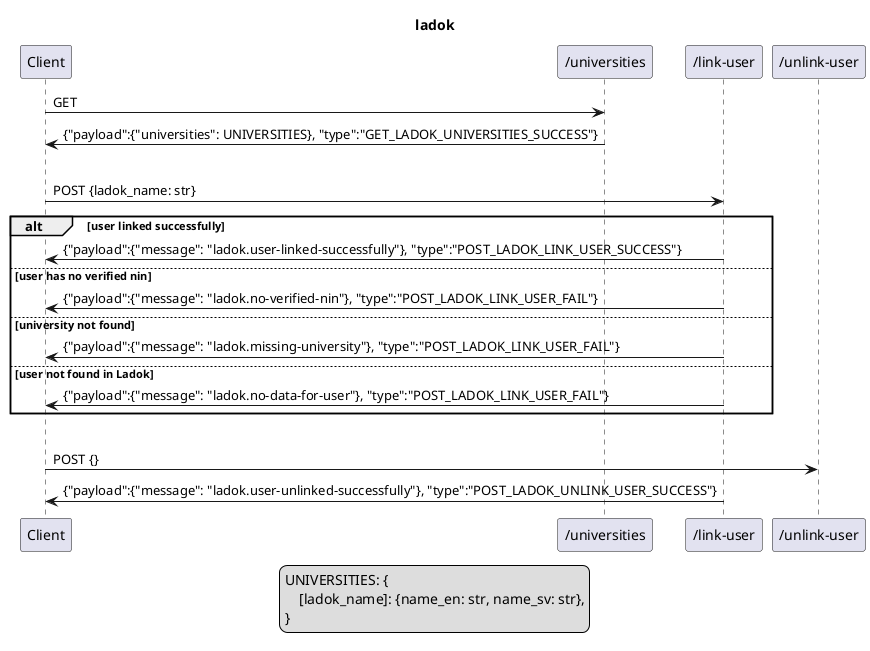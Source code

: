 @startuml
title ladok

legend
    UNIVERSITIES: {
        [ladok_name]: {name_en: str, name_sv: str},
    }
end legend

Client->"/universities": GET
"/universities"->Client: {"payload":{"universities": UNIVERSITIES}, "type":"GET_LADOK_UNIVERSITIES_SUCCESS"}
|||
Client->"/link-user": POST {ladok_name: str}
alt user linked successfully
"/link-user"->Client: {"payload":{"message": "ladok.user-linked-successfully"}, "type":"POST_LADOK_LINK_USER_SUCCESS"}
else user has no verified nin
"/link-user"->Client: {"payload":{"message": "ladok.no-verified-nin"}, "type":"POST_LADOK_LINK_USER_FAIL"}
else university not found
"/link-user"->Client: {"payload":{"message": "ladok.missing-university"}, "type":"POST_LADOK_LINK_USER_FAIL"}
else user not found in Ladok
"/link-user"->Client: {"payload":{"message": "ladok.no-data-for-user"}, "type":"POST_LADOK_LINK_USER_FAIL"}
end
|||
Client->"/unlink-user": POST {}
"/link-user"->Client: {"payload":{"message": "ladok.user-unlinked-successfully"}, "type":"POST_LADOK_UNLINK_USER_SUCCESS"}
@enduml
